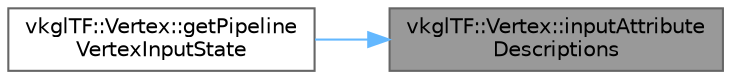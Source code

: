 digraph "vkglTF::Vertex::inputAttributeDescriptions"
{
 // LATEX_PDF_SIZE
  bgcolor="transparent";
  edge [fontname=Helvetica,fontsize=10,labelfontname=Helvetica,labelfontsize=10];
  node [fontname=Helvetica,fontsize=10,shape=box,height=0.2,width=0.4];
  rankdir="RL";
  Node1 [id="Node000001",label="vkglTF::Vertex::inputAttribute\lDescriptions",height=0.2,width=0.4,color="gray40", fillcolor="grey60", style="filled", fontcolor="black",tooltip=" "];
  Node1 -> Node2 [id="edge1_Node000001_Node000002",dir="back",color="steelblue1",style="solid",tooltip=" "];
  Node2 [id="Node000002",label="vkglTF::Vertex::getPipeline\lVertexInputState",height=0.2,width=0.4,color="grey40", fillcolor="white", style="filled",URL="$structvkgl_t_f_1_1_vertex.html#a5014cf8225851fd50f8300eab7d045d2",tooltip="Returns the default pipeline vertex input state create info structure for the requested vertex compon..."];
}
